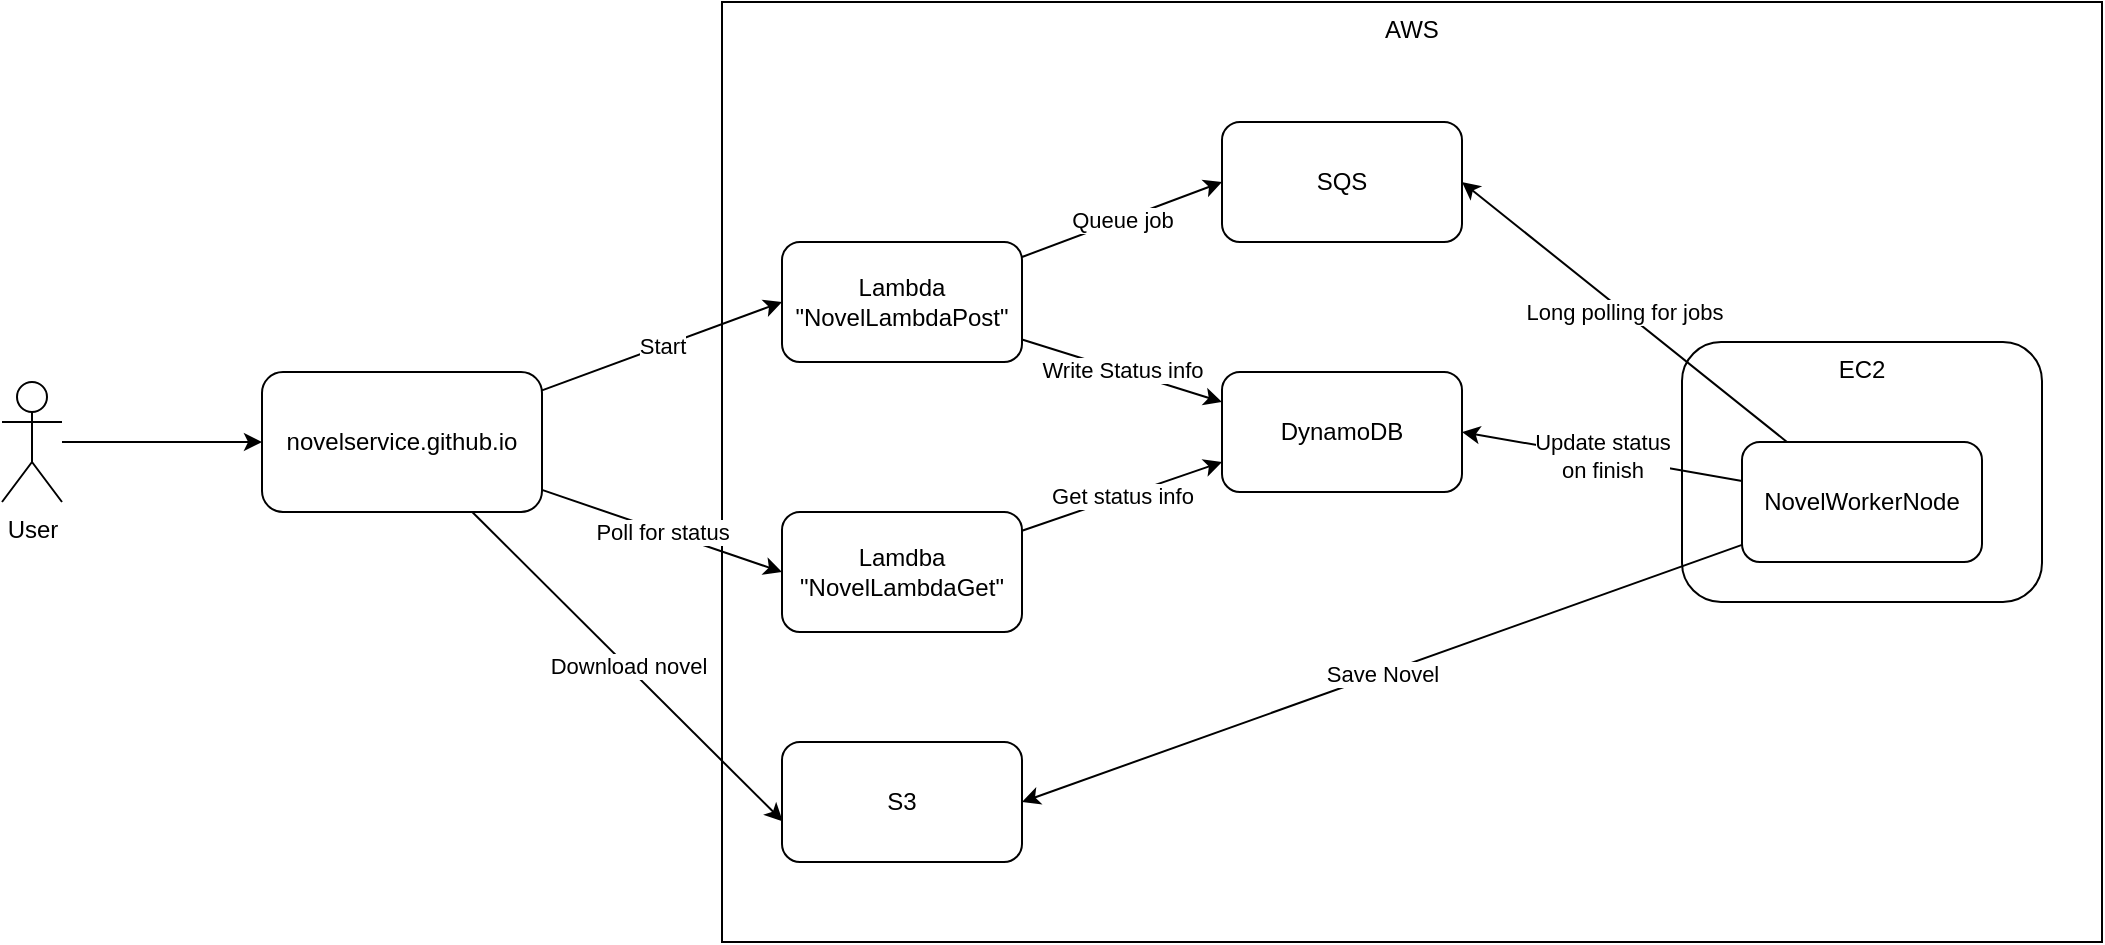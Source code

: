<mxfile>
    <diagram id="di6Zw5omFxS_bPAlLJUr" name="Page-1">
        <mxGraphModel dx="1093" dy="692" grid="1" gridSize="10" guides="1" tooltips="1" connect="1" arrows="1" fold="1" page="1" pageScale="1" pageWidth="850" pageHeight="1100" math="0" shadow="0">
            <root>
                <mxCell id="0"/>
                <mxCell id="1" parent="0"/>
                <mxCell id="7" value="AWS" style="rounded=0;whiteSpace=wrap;html=1;verticalAlign=top;" vertex="1" parent="1">
                    <mxGeometry x="440" y="30" width="690" height="470" as="geometry"/>
                </mxCell>
                <mxCell id="4" style="edgeStyle=none;html=1;entryX=0;entryY=0.5;entryDx=0;entryDy=0;" edge="1" parent="1" source="2" target="3">
                    <mxGeometry relative="1" as="geometry"/>
                </mxCell>
                <mxCell id="2" value="User" style="shape=umlActor;verticalLabelPosition=bottom;verticalAlign=top;html=1;outlineConnect=0;" vertex="1" parent="1">
                    <mxGeometry x="80" y="220" width="30" height="60" as="geometry"/>
                </mxCell>
                <mxCell id="14" value="Start" style="edgeStyle=none;html=1;entryX=0;entryY=0.5;entryDx=0;entryDy=0;" edge="1" parent="1" source="3" target="5">
                    <mxGeometry relative="1" as="geometry"/>
                </mxCell>
                <mxCell id="21" value="Download novel" style="edgeStyle=none;html=1;entryX=0.003;entryY=0.661;entryDx=0;entryDy=0;entryPerimeter=0;" edge="1" parent="1" source="3" target="10">
                    <mxGeometry relative="1" as="geometry"/>
                </mxCell>
                <mxCell id="22" value="Poll for status" style="edgeStyle=none;html=1;entryX=0;entryY=0.5;entryDx=0;entryDy=0;" edge="1" parent="1" source="3" target="6">
                    <mxGeometry relative="1" as="geometry"/>
                </mxCell>
                <mxCell id="3" value="novelservice.github.io" style="rounded=1;whiteSpace=wrap;html=1;" vertex="1" parent="1">
                    <mxGeometry x="210" y="215" width="140" height="70" as="geometry"/>
                </mxCell>
                <mxCell id="15" value="Queue job" style="edgeStyle=none;html=1;entryX=0;entryY=0.5;entryDx=0;entryDy=0;" edge="1" parent="1" source="5" target="8">
                    <mxGeometry relative="1" as="geometry"/>
                </mxCell>
                <mxCell id="17" value="Write Status info" style="edgeStyle=none;html=1;entryX=0;entryY=0.25;entryDx=0;entryDy=0;" edge="1" parent="1" source="5" target="9">
                    <mxGeometry relative="1" as="geometry"/>
                </mxCell>
                <mxCell id="5" value="Lambda&lt;br&gt;&quot;NovelLambdaPost&quot;" style="rounded=1;whiteSpace=wrap;html=1;" vertex="1" parent="1">
                    <mxGeometry x="470" y="150" width="120" height="60" as="geometry"/>
                </mxCell>
                <mxCell id="18" value="Get status info" style="edgeStyle=none;html=1;entryX=0;entryY=0.75;entryDx=0;entryDy=0;" edge="1" parent="1" source="6" target="9">
                    <mxGeometry relative="1" as="geometry"/>
                </mxCell>
                <mxCell id="6" value="Lamdba&lt;br&gt;&quot;NovelLambdaGet&quot;" style="rounded=1;whiteSpace=wrap;html=1;" vertex="1" parent="1">
                    <mxGeometry x="470" y="285" width="120" height="60" as="geometry"/>
                </mxCell>
                <mxCell id="8" value="SQS" style="rounded=1;whiteSpace=wrap;html=1;" vertex="1" parent="1">
                    <mxGeometry x="690" y="90" width="120" height="60" as="geometry"/>
                </mxCell>
                <mxCell id="9" value="DynamoDB" style="rounded=1;whiteSpace=wrap;html=1;" vertex="1" parent="1">
                    <mxGeometry x="690" y="215" width="120" height="60" as="geometry"/>
                </mxCell>
                <mxCell id="10" value="S3" style="rounded=1;whiteSpace=wrap;html=1;" vertex="1" parent="1">
                    <mxGeometry x="470" y="400" width="120" height="60" as="geometry"/>
                </mxCell>
                <mxCell id="11" value="EC2" style="rounded=1;whiteSpace=wrap;html=1;verticalAlign=top;" vertex="1" parent="1">
                    <mxGeometry x="920" y="200" width="180" height="130" as="geometry"/>
                </mxCell>
                <mxCell id="16" value="Long polling for jobs" style="edgeStyle=none;html=1;entryX=1;entryY=0.5;entryDx=0;entryDy=0;" edge="1" parent="1" source="12" target="8">
                    <mxGeometry relative="1" as="geometry"/>
                </mxCell>
                <mxCell id="19" value="Update status&lt;br&gt;on finish" style="edgeStyle=none;html=1;entryX=1;entryY=0.5;entryDx=0;entryDy=0;" edge="1" parent="1" source="12" target="9">
                    <mxGeometry relative="1" as="geometry"/>
                </mxCell>
                <mxCell id="20" value="Save Novel" style="edgeStyle=none;html=1;entryX=1;entryY=0.5;entryDx=0;entryDy=0;" edge="1" parent="1" source="12" target="10">
                    <mxGeometry relative="1" as="geometry"/>
                </mxCell>
                <mxCell id="12" value="NovelWorkerNode" style="rounded=1;whiteSpace=wrap;html=1;" vertex="1" parent="1">
                    <mxGeometry x="950" y="250" width="120" height="60" as="geometry"/>
                </mxCell>
            </root>
        </mxGraphModel>
    </diagram>
</mxfile>